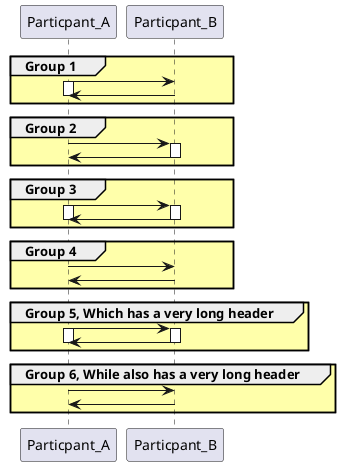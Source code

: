 @startuml
'!pragma teoz true

group #ffa Group 1
    Particpant_A -> Particpant_B
    activate Particpant_A
    Particpant_A <- Particpant_B
    deactivate Particpant_A
end

group #ffa Group 2
    Particpant_A -> Particpant_B++
    Particpant_A <- Particpant_B--
end

group #ffa Group 3
    Particpant_A -> Particpant_B++
    activate Particpant_A
    Particpant_A <- Particpant_B--
    deactivate Particpant_A
end

group #ffa Group 4
    Particpant_A -> Particpant_B
    Particpant_A <- Particpant_B
end

group #ffa Group 5, Which has a very long header
    Particpant_A -> Particpant_B++
    activate Particpant_A
    Particpant_A <- Particpant_B--
    deactivate Particpant_A
end

group #ffa Group 6, While also has a very long header
    Particpant_A -> Particpant_B
    Particpant_A <- Particpant_B
end
@enduml